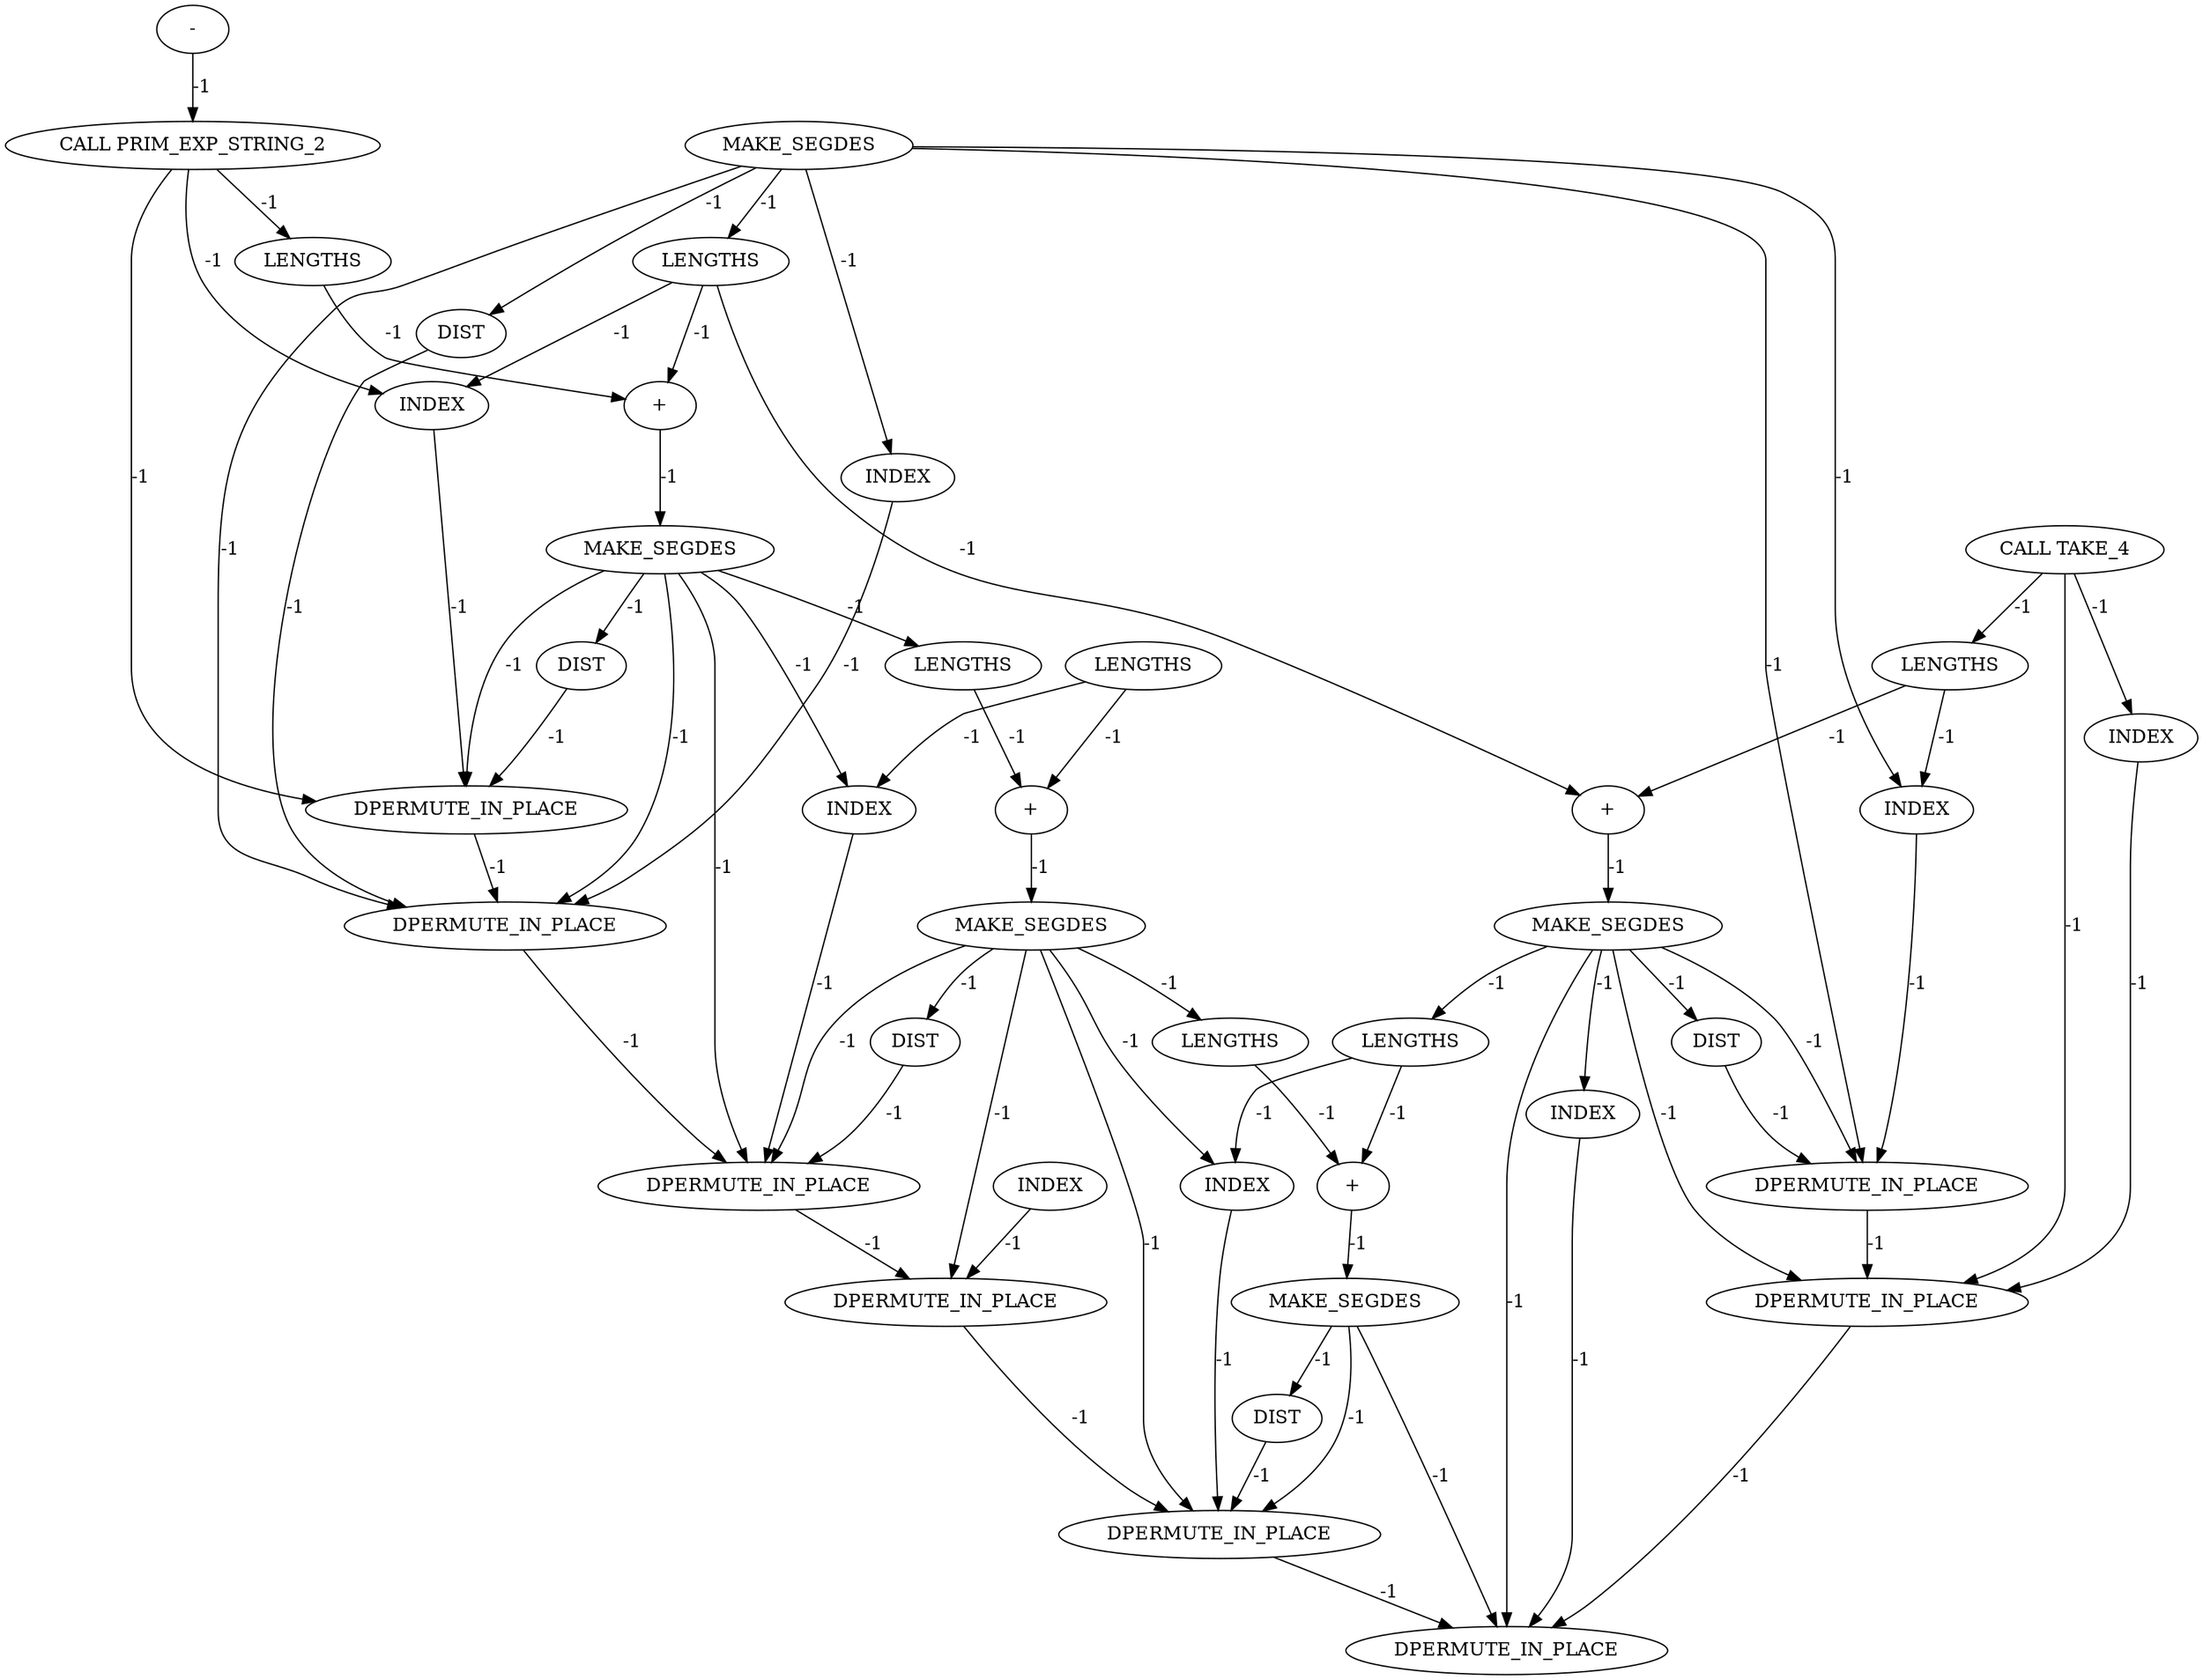 digraph {
	convex_hull_large_rmat_INST_4851 [label=MAKE_SEGDES cost=0]
	convex_hull_large_rmat_INST_4542 [label=MAKE_SEGDES cost=0]
	convex_hull_large_rmat_INST_4703 [label=INDEX cost=0]
	convex_hull_large_rmat_INST_4780 [label="+" cost=0]
	convex_hull_large_rmat_INST_4536 [label=LENGTHS cost=0]
	convex_hull_large_rmat_INST_4823 [label=INDEX cost=0]
	convex_hull_large_rmat_INST_4680 [label=DIST cost=0]
	convex_hull_large_rmat_INST_4514 [label=INDEX cost=0]
	convex_hull_large_rmat_INST_829 [label="CALL TAKE_4" cost=0]
	convex_hull_large_rmat_INST_4791 [label=DIST cost=0]
	convex_hull_large_rmat_INST_4537 [label="+" cost=0]
	convex_hull_large_rmat_INST_4827 [label=LENGTHS cost=0]
	convex_hull_large_rmat_INST_4725 [label=DIST cost=0]
	convex_hull_large_rmat_INST_4785 [label=MAKE_SEGDES cost=0]
	convex_hull_large_rmat_INST_6343 [label=DPERMUTE_IN_PLACE cost=0]
	convex_hull_large_rmat_INST_4719 [label=MAKE_SEGDES cost=0]
	convex_hull_large_rmat_INST_848 [label="-" cost=0]
	convex_hull_large_rmat_INST_6341 [label=DPERMUTE_IN_PLACE cost=0]
	convex_hull_large_rmat_INST_6338 [label=DPERMUTE_IN_PLACE cost=0]
	convex_hull_large_rmat_INST_4757 [label=INDEX cost=0]
	convex_hull_large_rmat_INST_849 [label="CALL PRIM_EXP_STRING_2" cost=0]
	convex_hull_large_rmat_INST_4518 [label=LENGTHS cost=0]
	convex_hull_large_rmat_INST_4691 [label=INDEX cost=0]
	convex_hull_large_rmat_INST_4713 [label=LENGTHS cost=0]
	convex_hull_large_rmat_INST_6339 [label=DPERMUTE_IN_PLACE cost=0]
	convex_hull_large_rmat_INST_4845 [label=LENGTHS cost=0]
	convex_hull_large_rmat_INST_4526 [label=INDEX cost=0]
	convex_hull_large_rmat_INST_831 [label=MAKE_SEGDES cost=0]
	convex_hull_large_rmat_INST_4846 [label="+" cost=0]
	convex_hull_large_rmat_INST_4714 [label="+" cost=0]
	convex_hull_large_rmat_INST_6344 [label=DPERMUTE_IN_PLACE cost=0]
	convex_hull_large_rmat_INST_4548 [label=DIST cost=0]
	convex_hull_large_rmat_INST_4857 [label=DIST cost=0]
	convex_hull_large_rmat_INST_6342 [label=DPERMUTE_IN_PLACE cost=0]
	convex_hull_large_rmat_INST_4835 [label=INDEX cost=0]
	convex_hull_large_rmat_INST_4769 [label=INDEX cost=0]
	convex_hull_large_rmat_INST_6337 [label=DPERMUTE_IN_PLACE cost=0]
	convex_hull_large_rmat_INST_4761 [label=LENGTHS cost=0]
	convex_hull_large_rmat_INST_4779 [label=LENGTHS cost=0]
	convex_hull_large_rmat_INST_6340 [label=DPERMUTE_IN_PLACE cost=0]
	convex_hull_large_rmat_INST_4851 -> convex_hull_large_rmat_INST_4857 [label=-1 cost=-1]
	convex_hull_large_rmat_INST_4851 -> convex_hull_large_rmat_INST_6343 [label=-1 cost=-1]
	convex_hull_large_rmat_INST_4851 -> convex_hull_large_rmat_INST_6344 [label=-1 cost=-1]
	convex_hull_large_rmat_INST_4542 -> convex_hull_large_rmat_INST_4548 [label=-1 cost=-1]
	convex_hull_large_rmat_INST_4542 -> convex_hull_large_rmat_INST_6337 [label=-1 cost=-1]
	convex_hull_large_rmat_INST_4542 -> convex_hull_large_rmat_INST_6338 [label=-1 cost=-1]
	convex_hull_large_rmat_INST_4542 -> convex_hull_large_rmat_INST_4823 [label=-1 cost=-1]
	convex_hull_large_rmat_INST_4542 -> convex_hull_large_rmat_INST_4827 [label=-1 cost=-1]
	convex_hull_large_rmat_INST_4542 -> convex_hull_large_rmat_INST_6344 [label=-1 cost=-1]
	convex_hull_large_rmat_INST_4703 -> convex_hull_large_rmat_INST_6339 [label=-1 cost=-1]
	convex_hull_large_rmat_INST_4780 -> convex_hull_large_rmat_INST_4785 [label=-1 cost=-1]
	convex_hull_large_rmat_INST_4536 -> convex_hull_large_rmat_INST_4537 [label=-1 cost=-1]
	convex_hull_large_rmat_INST_4536 -> convex_hull_large_rmat_INST_4703 [label=-1 cost=-1]
	convex_hull_large_rmat_INST_4536 -> convex_hull_large_rmat_INST_4714 [label=-1 cost=-1]
	convex_hull_large_rmat_INST_4823 -> convex_hull_large_rmat_INST_6344 [label=-1 cost=-1]
	convex_hull_large_rmat_INST_4680 -> convex_hull_large_rmat_INST_6340 [label=-1 cost=-1]
	convex_hull_large_rmat_INST_4514 -> convex_hull_large_rmat_INST_6338 [label=-1 cost=-1]
	convex_hull_large_rmat_INST_829 -> convex_hull_large_rmat_INST_4514 [label=-1 cost=-1]
	convex_hull_large_rmat_INST_829 -> convex_hull_large_rmat_INST_4518 [label=-1 cost=-1]
	convex_hull_large_rmat_INST_829 -> convex_hull_large_rmat_INST_6338 [label=-1 cost=-1]
	convex_hull_large_rmat_INST_4791 -> convex_hull_large_rmat_INST_6341 [label=-1 cost=-1]
	convex_hull_large_rmat_INST_4537 -> convex_hull_large_rmat_INST_4542 [label=-1 cost=-1]
	convex_hull_large_rmat_INST_4827 -> convex_hull_large_rmat_INST_4835 [label=-1 cost=-1]
	convex_hull_large_rmat_INST_4827 -> convex_hull_large_rmat_INST_4846 [label=-1 cost=-1]
	convex_hull_large_rmat_INST_4725 -> convex_hull_large_rmat_INST_6339 [label=-1 cost=-1]
	convex_hull_large_rmat_INST_4785 -> convex_hull_large_rmat_INST_4791 [label=-1 cost=-1]
	convex_hull_large_rmat_INST_4785 -> convex_hull_large_rmat_INST_6341 [label=-1 cost=-1]
	convex_hull_large_rmat_INST_4785 -> convex_hull_large_rmat_INST_6342 [label=-1 cost=-1]
	convex_hull_large_rmat_INST_4785 -> convex_hull_large_rmat_INST_4835 [label=-1 cost=-1]
	convex_hull_large_rmat_INST_4785 -> convex_hull_large_rmat_INST_4845 [label=-1 cost=-1]
	convex_hull_large_rmat_INST_4785 -> convex_hull_large_rmat_INST_6343 [label=-1 cost=-1]
	convex_hull_large_rmat_INST_6343 -> convex_hull_large_rmat_INST_6344 [label=-1 cost=-1]
	convex_hull_large_rmat_INST_4719 -> convex_hull_large_rmat_INST_4725 [label=-1 cost=-1]
	convex_hull_large_rmat_INST_4719 -> convex_hull_large_rmat_INST_6339 [label=-1 cost=-1]
	convex_hull_large_rmat_INST_4719 -> convex_hull_large_rmat_INST_6340 [label=-1 cost=-1]
	convex_hull_large_rmat_INST_4719 -> convex_hull_large_rmat_INST_4769 [label=-1 cost=-1]
	convex_hull_large_rmat_INST_4719 -> convex_hull_large_rmat_INST_4779 [label=-1 cost=-1]
	convex_hull_large_rmat_INST_4719 -> convex_hull_large_rmat_INST_6341 [label=-1 cost=-1]
	convex_hull_large_rmat_INST_848 -> convex_hull_large_rmat_INST_849 [label=-1 cost=-1]
	convex_hull_large_rmat_INST_6341 -> convex_hull_large_rmat_INST_6342 [label=-1 cost=-1]
	convex_hull_large_rmat_INST_6338 -> convex_hull_large_rmat_INST_6344 [label=-1 cost=-1]
	convex_hull_large_rmat_INST_4757 -> convex_hull_large_rmat_INST_6342 [label=-1 cost=-1]
	convex_hull_large_rmat_INST_849 -> convex_hull_large_rmat_INST_4703 [label=-1 cost=-1]
	convex_hull_large_rmat_INST_849 -> convex_hull_large_rmat_INST_4713 [label=-1 cost=-1]
	convex_hull_large_rmat_INST_849 -> convex_hull_large_rmat_INST_6339 [label=-1 cost=-1]
	convex_hull_large_rmat_INST_4518 -> convex_hull_large_rmat_INST_4526 [label=-1 cost=-1]
	convex_hull_large_rmat_INST_4518 -> convex_hull_large_rmat_INST_4537 [label=-1 cost=-1]
	convex_hull_large_rmat_INST_4691 -> convex_hull_large_rmat_INST_6340 [label=-1 cost=-1]
	convex_hull_large_rmat_INST_4713 -> convex_hull_large_rmat_INST_4714 [label=-1 cost=-1]
	convex_hull_large_rmat_INST_6339 -> convex_hull_large_rmat_INST_6340 [label=-1 cost=-1]
	convex_hull_large_rmat_INST_4845 -> convex_hull_large_rmat_INST_4846 [label=-1 cost=-1]
	convex_hull_large_rmat_INST_4526 -> convex_hull_large_rmat_INST_6337 [label=-1 cost=-1]
	convex_hull_large_rmat_INST_831 -> convex_hull_large_rmat_INST_4526 [label=-1 cost=-1]
	convex_hull_large_rmat_INST_831 -> convex_hull_large_rmat_INST_4536 [label=-1 cost=-1]
	convex_hull_large_rmat_INST_831 -> convex_hull_large_rmat_INST_6337 [label=-1 cost=-1]
	convex_hull_large_rmat_INST_831 -> convex_hull_large_rmat_INST_4680 [label=-1 cost=-1]
	convex_hull_large_rmat_INST_831 -> convex_hull_large_rmat_INST_4691 [label=-1 cost=-1]
	convex_hull_large_rmat_INST_831 -> convex_hull_large_rmat_INST_6340 [label=-1 cost=-1]
	convex_hull_large_rmat_INST_4846 -> convex_hull_large_rmat_INST_4851 [label=-1 cost=-1]
	convex_hull_large_rmat_INST_4714 -> convex_hull_large_rmat_INST_4719 [label=-1 cost=-1]
	convex_hull_large_rmat_INST_4548 -> convex_hull_large_rmat_INST_6337 [label=-1 cost=-1]
	convex_hull_large_rmat_INST_4857 -> convex_hull_large_rmat_INST_6343 [label=-1 cost=-1]
	convex_hull_large_rmat_INST_6342 -> convex_hull_large_rmat_INST_6343 [label=-1 cost=-1]
	convex_hull_large_rmat_INST_4835 -> convex_hull_large_rmat_INST_6343 [label=-1 cost=-1]
	convex_hull_large_rmat_INST_4769 -> convex_hull_large_rmat_INST_6341 [label=-1 cost=-1]
	convex_hull_large_rmat_INST_6337 -> convex_hull_large_rmat_INST_6338 [label=-1 cost=-1]
	convex_hull_large_rmat_INST_4761 -> convex_hull_large_rmat_INST_4769 [label=-1 cost=-1]
	convex_hull_large_rmat_INST_4761 -> convex_hull_large_rmat_INST_4780 [label=-1 cost=-1]
	convex_hull_large_rmat_INST_4779 -> convex_hull_large_rmat_INST_4780 [label=-1 cost=-1]
	convex_hull_large_rmat_INST_6340 -> convex_hull_large_rmat_INST_6341 [label=-1 cost=-1]
}
